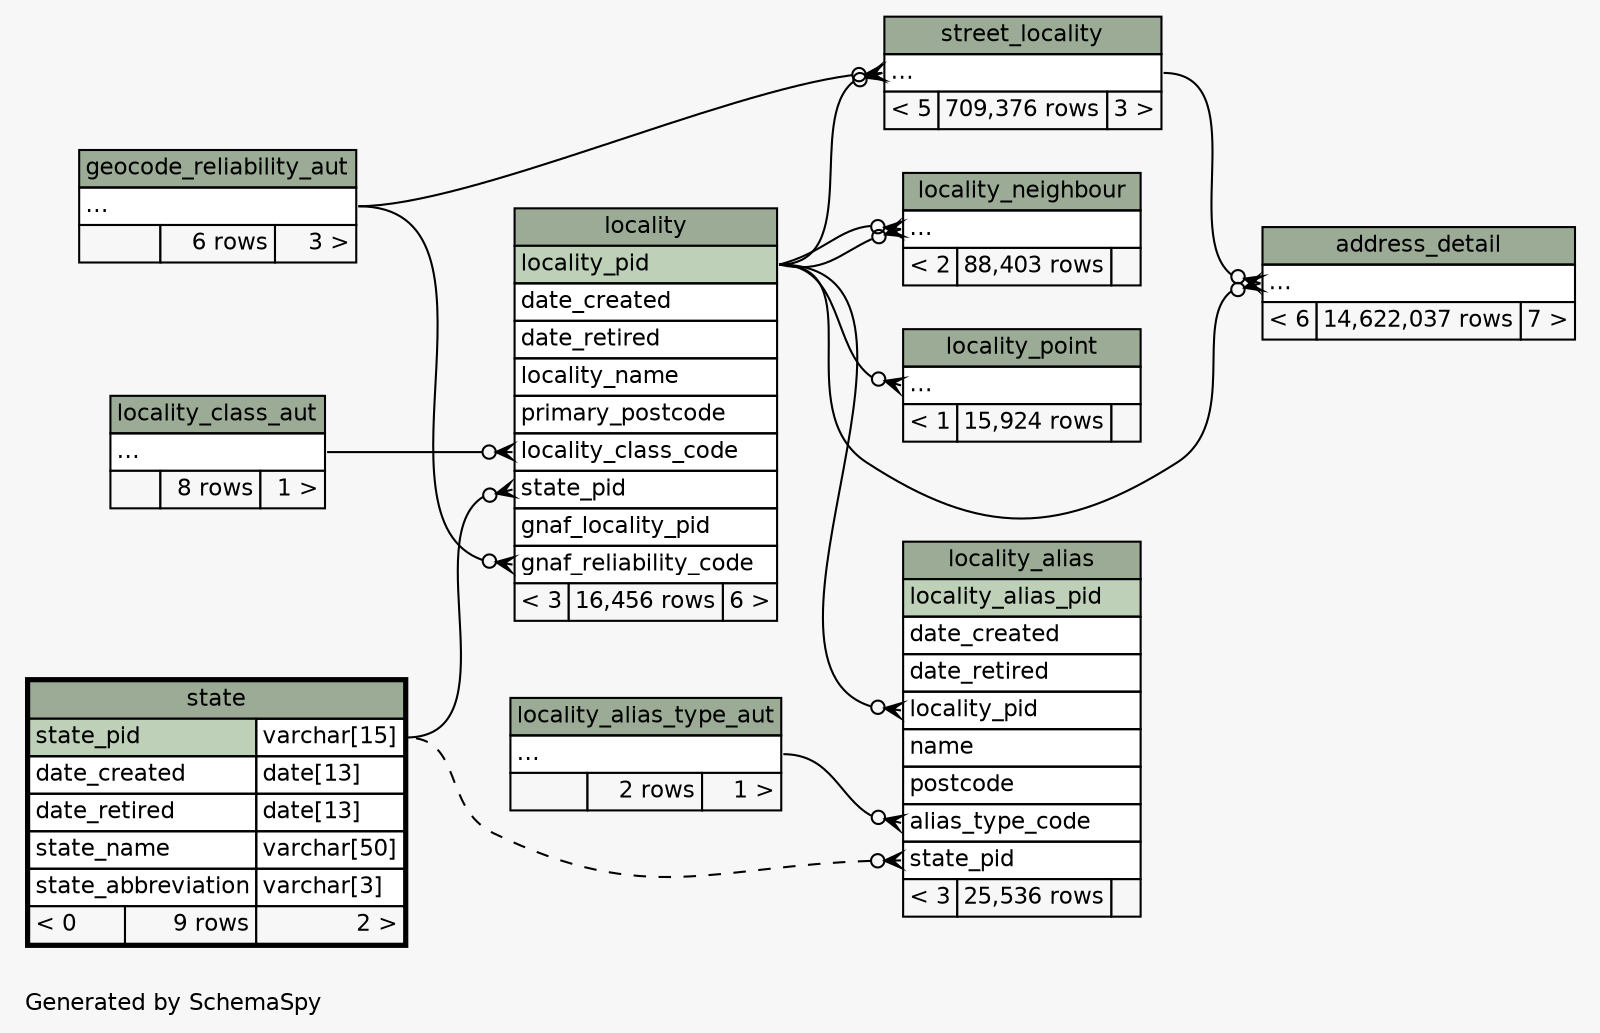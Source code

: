 // dot 2.40.1 on Linux 4.15.0-20-generic
// SchemaSpy rev 590
digraph "impliedTwoDegreesRelationshipsDiagram" {
  graph [
    rankdir="RL"
    bgcolor="#f7f7f7"
    label="\nGenerated by SchemaSpy"
    labeljust="l"
    nodesep="0.18"
    ranksep="0.46"
    fontname="Helvetica"
    fontsize="11"
  ];
  node [
    fontname="Helvetica"
    fontsize="11"
    shape="plaintext"
  ];
  edge [
    arrowsize="0.8"
  ];
  "address_detail":"elipses":w -> "locality":"locality_pid":e [arrowhead=none dir=back arrowtail=crowodot];
  "address_detail":"elipses":w -> "street_locality":"elipses":e [arrowhead=none dir=back arrowtail=crowodot];
  "locality":"gnaf_reliability_code":w -> "geocode_reliability_aut":"elipses":e [arrowhead=none dir=back arrowtail=crowodot];
  "locality":"locality_class_code":w -> "locality_class_aut":"elipses":e [arrowhead=none dir=back arrowtail=crowodot];
  "locality":"state_pid":w -> "state":"state_pid.type":e [arrowhead=none dir=back arrowtail=crowodot];
  "locality_alias":"alias_type_code":w -> "locality_alias_type_aut":"elipses":e [arrowhead=none dir=back arrowtail=crowodot];
  "locality_alias":"locality_pid":w -> "locality":"locality_pid":e [arrowhead=none dir=back arrowtail=crowodot];
  "locality_alias":"state_pid":w -> "state":"state_pid.type":e [arrowhead=none dir=back arrowtail=crowodot style=dashed];
  "locality_neighbour":"elipses":w -> "locality":"locality_pid":e [arrowhead=none dir=back arrowtail=crowodot];
  "locality_neighbour":"elipses":w -> "locality":"locality_pid":e [arrowhead=none dir=back arrowtail=crowodot];
  "locality_point":"elipses":w -> "locality":"locality_pid":e [arrowhead=none dir=back arrowtail=crowodot];
  "street_locality":"elipses":w -> "geocode_reliability_aut":"elipses":e [arrowhead=none dir=back arrowtail=crowodot];
  "street_locality":"elipses":w -> "locality":"locality_pid":e [arrowhead=none dir=back arrowtail=crowodot];
  "address_detail" [
    label=<
    <TABLE BORDER="0" CELLBORDER="1" CELLSPACING="0" BGCOLOR="#ffffff">
      <TR><TD COLSPAN="3" BGCOLOR="#9bab96" ALIGN="CENTER">address_detail</TD></TR>
      <TR><TD PORT="elipses" COLSPAN="3" ALIGN="LEFT">...</TD></TR>
      <TR><TD ALIGN="LEFT" BGCOLOR="#f7f7f7">&lt; 6</TD><TD ALIGN="RIGHT" BGCOLOR="#f7f7f7">14,622,037 rows</TD><TD ALIGN="RIGHT" BGCOLOR="#f7f7f7">7 &gt;</TD></TR>
    </TABLE>>
    URL="address_detail.html"
    tooltip="address_detail"
  ];
  "geocode_reliability_aut" [
    label=<
    <TABLE BORDER="0" CELLBORDER="1" CELLSPACING="0" BGCOLOR="#ffffff">
      <TR><TD COLSPAN="3" BGCOLOR="#9bab96" ALIGN="CENTER">geocode_reliability_aut</TD></TR>
      <TR><TD PORT="elipses" COLSPAN="3" ALIGN="LEFT">...</TD></TR>
      <TR><TD ALIGN="LEFT" BGCOLOR="#f7f7f7">  </TD><TD ALIGN="RIGHT" BGCOLOR="#f7f7f7">6 rows</TD><TD ALIGN="RIGHT" BGCOLOR="#f7f7f7">3 &gt;</TD></TR>
    </TABLE>>
    URL="geocode_reliability_aut.html"
    tooltip="geocode_reliability_aut"
  ];
  "locality" [
    label=<
    <TABLE BORDER="0" CELLBORDER="1" CELLSPACING="0" BGCOLOR="#ffffff">
      <TR><TD COLSPAN="3" BGCOLOR="#9bab96" ALIGN="CENTER">locality</TD></TR>
      <TR><TD PORT="locality_pid" COLSPAN="3" BGCOLOR="#bed1b8" ALIGN="LEFT">locality_pid</TD></TR>
      <TR><TD PORT="date_created" COLSPAN="3" ALIGN="LEFT">date_created</TD></TR>
      <TR><TD PORT="date_retired" COLSPAN="3" ALIGN="LEFT">date_retired</TD></TR>
      <TR><TD PORT="locality_name" COLSPAN="3" ALIGN="LEFT">locality_name</TD></TR>
      <TR><TD PORT="primary_postcode" COLSPAN="3" ALIGN="LEFT">primary_postcode</TD></TR>
      <TR><TD PORT="locality_class_code" COLSPAN="3" ALIGN="LEFT">locality_class_code</TD></TR>
      <TR><TD PORT="state_pid" COLSPAN="3" ALIGN="LEFT">state_pid</TD></TR>
      <TR><TD PORT="gnaf_locality_pid" COLSPAN="3" ALIGN="LEFT">gnaf_locality_pid</TD></TR>
      <TR><TD PORT="gnaf_reliability_code" COLSPAN="3" ALIGN="LEFT">gnaf_reliability_code</TD></TR>
      <TR><TD ALIGN="LEFT" BGCOLOR="#f7f7f7">&lt; 3</TD><TD ALIGN="RIGHT" BGCOLOR="#f7f7f7">16,456 rows</TD><TD ALIGN="RIGHT" BGCOLOR="#f7f7f7">6 &gt;</TD></TR>
    </TABLE>>
    URL="locality.html"
    tooltip="locality"
  ];
  "locality_alias" [
    label=<
    <TABLE BORDER="0" CELLBORDER="1" CELLSPACING="0" BGCOLOR="#ffffff">
      <TR><TD COLSPAN="3" BGCOLOR="#9bab96" ALIGN="CENTER">locality_alias</TD></TR>
      <TR><TD PORT="locality_alias_pid" COLSPAN="3" BGCOLOR="#bed1b8" ALIGN="LEFT">locality_alias_pid</TD></TR>
      <TR><TD PORT="date_created" COLSPAN="3" ALIGN="LEFT">date_created</TD></TR>
      <TR><TD PORT="date_retired" COLSPAN="3" ALIGN="LEFT">date_retired</TD></TR>
      <TR><TD PORT="locality_pid" COLSPAN="3" ALIGN="LEFT">locality_pid</TD></TR>
      <TR><TD PORT="name" COLSPAN="3" ALIGN="LEFT">name</TD></TR>
      <TR><TD PORT="postcode" COLSPAN="3" ALIGN="LEFT">postcode</TD></TR>
      <TR><TD PORT="alias_type_code" COLSPAN="3" ALIGN="LEFT">alias_type_code</TD></TR>
      <TR><TD PORT="state_pid" COLSPAN="3" ALIGN="LEFT">state_pid</TD></TR>
      <TR><TD ALIGN="LEFT" BGCOLOR="#f7f7f7">&lt; 3</TD><TD ALIGN="RIGHT" BGCOLOR="#f7f7f7">25,536 rows</TD><TD ALIGN="RIGHT" BGCOLOR="#f7f7f7">  </TD></TR>
    </TABLE>>
    URL="locality_alias.html"
    tooltip="locality_alias"
  ];
  "locality_alias_type_aut" [
    label=<
    <TABLE BORDER="0" CELLBORDER="1" CELLSPACING="0" BGCOLOR="#ffffff">
      <TR><TD COLSPAN="3" BGCOLOR="#9bab96" ALIGN="CENTER">locality_alias_type_aut</TD></TR>
      <TR><TD PORT="elipses" COLSPAN="3" ALIGN="LEFT">...</TD></TR>
      <TR><TD ALIGN="LEFT" BGCOLOR="#f7f7f7">  </TD><TD ALIGN="RIGHT" BGCOLOR="#f7f7f7">2 rows</TD><TD ALIGN="RIGHT" BGCOLOR="#f7f7f7">1 &gt;</TD></TR>
    </TABLE>>
    URL="locality_alias_type_aut.html"
    tooltip="locality_alias_type_aut"
  ];
  "locality_class_aut" [
    label=<
    <TABLE BORDER="0" CELLBORDER="1" CELLSPACING="0" BGCOLOR="#ffffff">
      <TR><TD COLSPAN="3" BGCOLOR="#9bab96" ALIGN="CENTER">locality_class_aut</TD></TR>
      <TR><TD PORT="elipses" COLSPAN="3" ALIGN="LEFT">...</TD></TR>
      <TR><TD ALIGN="LEFT" BGCOLOR="#f7f7f7">  </TD><TD ALIGN="RIGHT" BGCOLOR="#f7f7f7">8 rows</TD><TD ALIGN="RIGHT" BGCOLOR="#f7f7f7">1 &gt;</TD></TR>
    </TABLE>>
    URL="locality_class_aut.html"
    tooltip="locality_class_aut"
  ];
  "locality_neighbour" [
    label=<
    <TABLE BORDER="0" CELLBORDER="1" CELLSPACING="0" BGCOLOR="#ffffff">
      <TR><TD COLSPAN="3" BGCOLOR="#9bab96" ALIGN="CENTER">locality_neighbour</TD></TR>
      <TR><TD PORT="elipses" COLSPAN="3" ALIGN="LEFT">...</TD></TR>
      <TR><TD ALIGN="LEFT" BGCOLOR="#f7f7f7">&lt; 2</TD><TD ALIGN="RIGHT" BGCOLOR="#f7f7f7">88,403 rows</TD><TD ALIGN="RIGHT" BGCOLOR="#f7f7f7">  </TD></TR>
    </TABLE>>
    URL="locality_neighbour.html"
    tooltip="locality_neighbour"
  ];
  "locality_point" [
    label=<
    <TABLE BORDER="0" CELLBORDER="1" CELLSPACING="0" BGCOLOR="#ffffff">
      <TR><TD COLSPAN="3" BGCOLOR="#9bab96" ALIGN="CENTER">locality_point</TD></TR>
      <TR><TD PORT="elipses" COLSPAN="3" ALIGN="LEFT">...</TD></TR>
      <TR><TD ALIGN="LEFT" BGCOLOR="#f7f7f7">&lt; 1</TD><TD ALIGN="RIGHT" BGCOLOR="#f7f7f7">15,924 rows</TD><TD ALIGN="RIGHT" BGCOLOR="#f7f7f7">  </TD></TR>
    </TABLE>>
    URL="locality_point.html"
    tooltip="locality_point"
  ];
  "state" [
    label=<
    <TABLE BORDER="2" CELLBORDER="1" CELLSPACING="0" BGCOLOR="#ffffff">
      <TR><TD COLSPAN="3" BGCOLOR="#9bab96" ALIGN="CENTER">state</TD></TR>
      <TR><TD PORT="state_pid" COLSPAN="2" BGCOLOR="#bed1b8" ALIGN="LEFT">state_pid</TD><TD PORT="state_pid.type" ALIGN="LEFT">varchar[15]</TD></TR>
      <TR><TD PORT="date_created" COLSPAN="2" ALIGN="LEFT">date_created</TD><TD PORT="date_created.type" ALIGN="LEFT">date[13]</TD></TR>
      <TR><TD PORT="date_retired" COLSPAN="2" ALIGN="LEFT">date_retired</TD><TD PORT="date_retired.type" ALIGN="LEFT">date[13]</TD></TR>
      <TR><TD PORT="state_name" COLSPAN="2" ALIGN="LEFT">state_name</TD><TD PORT="state_name.type" ALIGN="LEFT">varchar[50]</TD></TR>
      <TR><TD PORT="state_abbreviation" COLSPAN="2" ALIGN="LEFT">state_abbreviation</TD><TD PORT="state_abbreviation.type" ALIGN="LEFT">varchar[3]</TD></TR>
      <TR><TD ALIGN="LEFT" BGCOLOR="#f7f7f7">&lt; 0</TD><TD ALIGN="RIGHT" BGCOLOR="#f7f7f7">9 rows</TD><TD ALIGN="RIGHT" BGCOLOR="#f7f7f7">2 &gt;</TD></TR>
    </TABLE>>
    URL="state.html"
    tooltip="state"
  ];
  "street_locality" [
    label=<
    <TABLE BORDER="0" CELLBORDER="1" CELLSPACING="0" BGCOLOR="#ffffff">
      <TR><TD COLSPAN="3" BGCOLOR="#9bab96" ALIGN="CENTER">street_locality</TD></TR>
      <TR><TD PORT="elipses" COLSPAN="3" ALIGN="LEFT">...</TD></TR>
      <TR><TD ALIGN="LEFT" BGCOLOR="#f7f7f7">&lt; 5</TD><TD ALIGN="RIGHT" BGCOLOR="#f7f7f7">709,376 rows</TD><TD ALIGN="RIGHT" BGCOLOR="#f7f7f7">3 &gt;</TD></TR>
    </TABLE>>
    URL="street_locality.html"
    tooltip="street_locality"
  ];
}
